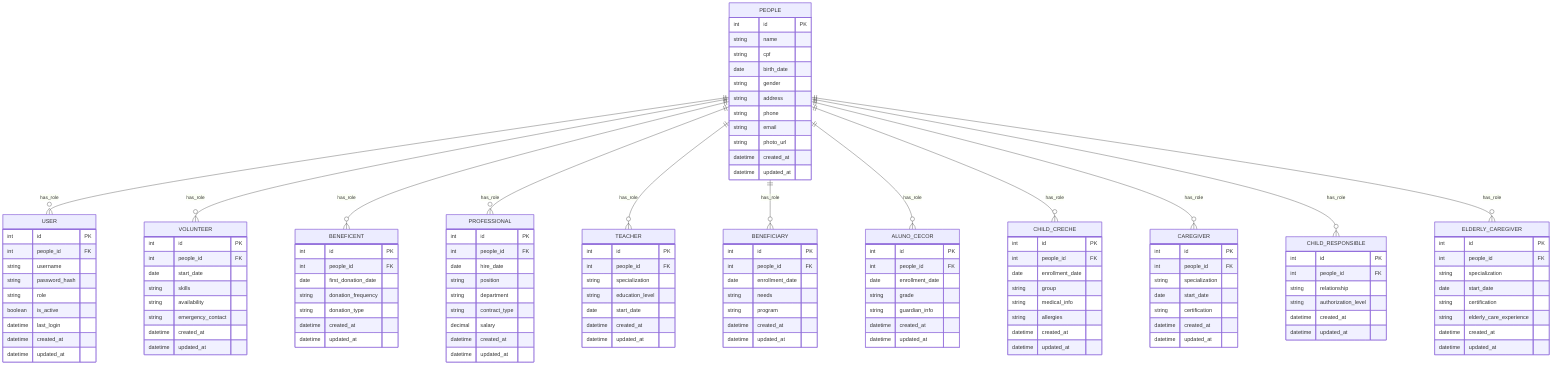 erDiagram
    PEOPLE {
        int id PK
        string name
        string cpf
        date birth_date
        string gender
        string address
        string phone
        string email
        string photo_url
        datetime created_at
        datetime updated_at
    }
    
    USER {
        int id PK
        int people_id FK
        string username
        string password_hash
        string role
        boolean is_active
        datetime last_login
        datetime created_at
        datetime updated_at
    }
    
    VOLUNTEER {
        int id PK
        int people_id FK
        date start_date
        string skills
        string availability
        string emergency_contact
        datetime created_at
        datetime updated_at
    }
    
    BENEFICENT {
        int id PK
        int people_id FK
        date first_donation_date
        string donation_frequency
        string donation_type
        datetime created_at
        datetime updated_at
    }
    
    PROFESSIONAL {
        int id PK
        int people_id FK
        date hire_date
        string position
        string department
        string contract_type
        decimal salary
        datetime created_at
        datetime updated_at
    }
    
    TEACHER {
        int id PK
        int people_id FK
        string specialization
        string education_level
        date start_date
        datetime created_at
        datetime updated_at
    }
    
    BENEFICIARY {
        int id PK
        int people_id FK
        date enrollment_date
        string needs
        string program
        datetime created_at
        datetime updated_at
    }
    
    ALUNO_CECOR {
        int id PK
        int people_id FK
        date enrollment_date
        string grade
        string guardian_info
        datetime created_at
        datetime updated_at
    }
    
    CHILD_CRECHE {
        int id PK
        int people_id FK
        date enrollment_date
        string group
        string medical_info
        string allergies
        datetime created_at
        datetime updated_at
    }
    
    CAREGIVER {
        int id PK
        int people_id FK
        string specialization
        date start_date
        string certification
        datetime created_at
        datetime updated_at
    }
    
    CHILD_RESPONSIBLE {
        int id PK
        int people_id FK
        string relationship
        string authorization_level
        datetime created_at
        datetime updated_at
    }
    
    ELDERLY_CAREGIVER {
        int id PK
        int people_id FK
        string specialization
        date start_date
        string certification
        string elderly_care_experience
        datetime created_at
        datetime updated_at
    }
    
    PEOPLE ||--o{ USER : has_role
    PEOPLE ||--o{ VOLUNTEER : has_role
    PEOPLE ||--o{ BENEFICENT : has_role
    PEOPLE ||--o{ PROFESSIONAL : has_role
    PEOPLE ||--o{ TEACHER : has_role
    PEOPLE ||--o{ BENEFICIARY : has_role
    PEOPLE ||--o{ ALUNO_CECOR : has_role
    PEOPLE ||--o{ CHILD_CRECHE : has_role
    PEOPLE ||--o{ CAREGIVER : has_role
    PEOPLE ||--o{ CHILD_RESPONSIBLE : has_role
    PEOPLE ||--o{ ELDERLY_CAREGIVER : has_role